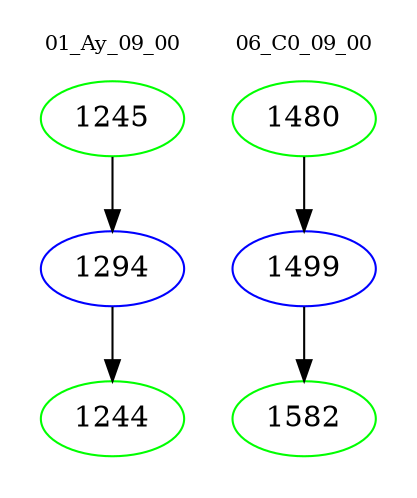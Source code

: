 digraph{
subgraph cluster_0 {
color = white
label = "01_Ay_09_00";
fontsize=10;
T0_1245 [label="1245", color="green"]
T0_1245 -> T0_1294 [color="black"]
T0_1294 [label="1294", color="blue"]
T0_1294 -> T0_1244 [color="black"]
T0_1244 [label="1244", color="green"]
}
subgraph cluster_1 {
color = white
label = "06_C0_09_00";
fontsize=10;
T1_1480 [label="1480", color="green"]
T1_1480 -> T1_1499 [color="black"]
T1_1499 [label="1499", color="blue"]
T1_1499 -> T1_1582 [color="black"]
T1_1582 [label="1582", color="green"]
}
}
